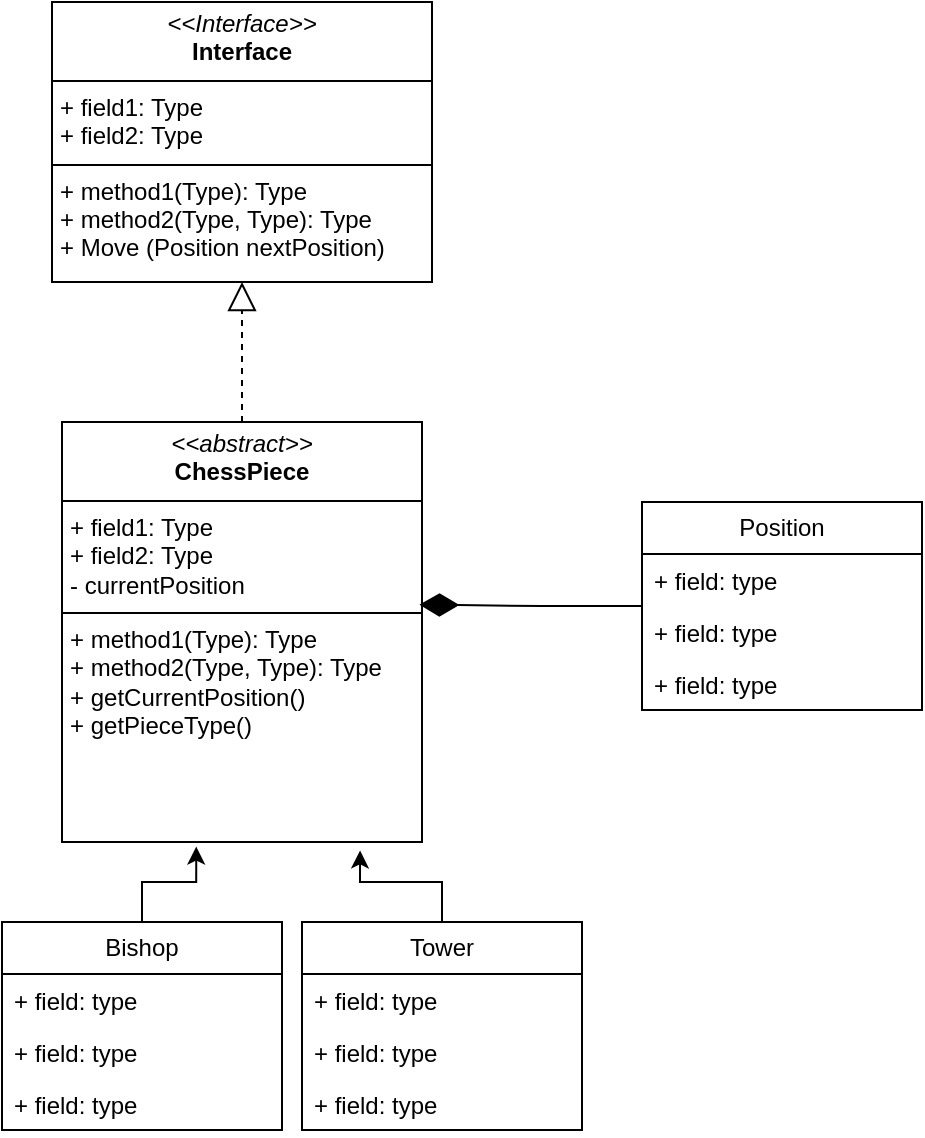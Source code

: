 <mxfile version="24.0.0" type="github">
  <diagram id="C5RBs43oDa-KdzZeNtuy" name="Page-1">
    <mxGraphModel dx="842" dy="508" grid="1" gridSize="10" guides="1" tooltips="1" connect="1" arrows="1" fold="1" page="1" pageScale="1" pageWidth="3300" pageHeight="4681" math="0" shadow="0">
      <root>
        <mxCell id="WIyWlLk6GJQsqaUBKTNV-0" />
        <mxCell id="WIyWlLk6GJQsqaUBKTNV-1" parent="WIyWlLk6GJQsqaUBKTNV-0" />
        <mxCell id="S7ZI5HmFYNH5pPnsAysC-0" value="&lt;p style=&quot;margin:0px;margin-top:4px;text-align:center;&quot;&gt;&lt;i&gt;&amp;lt;&amp;lt;Interface&amp;gt;&amp;gt;&lt;/i&gt;&lt;br&gt;&lt;b&gt;Interface&lt;/b&gt;&lt;/p&gt;&lt;hr size=&quot;1&quot; style=&quot;border-style:solid;&quot;&gt;&lt;p style=&quot;margin:0px;margin-left:4px;&quot;&gt;+ field1: Type&lt;br&gt;+ field2: Type&lt;/p&gt;&lt;hr size=&quot;1&quot; style=&quot;border-style:solid;&quot;&gt;&lt;p style=&quot;margin:0px;margin-left:4px;&quot;&gt;+ method1(Type): Type&lt;br&gt;+ method2(Type, Type): Type&lt;/p&gt;&lt;p style=&quot;margin:0px;margin-left:4px;&quot;&gt;+&amp;nbsp;&lt;span style=&quot;background-color: initial;&quot;&gt;Move (Position nextPosition)&lt;/span&gt;&lt;/p&gt;" style="verticalAlign=top;align=left;overflow=fill;html=1;whiteSpace=wrap;" parent="WIyWlLk6GJQsqaUBKTNV-1" vertex="1">
          <mxGeometry x="85" y="160" width="190" height="140" as="geometry" />
        </mxCell>
        <mxCell id="S7ZI5HmFYNH5pPnsAysC-1" value="&lt;p style=&quot;margin:0px;margin-top:4px;text-align:center;&quot;&gt;&lt;i&gt;&amp;lt;&amp;lt;abstract&amp;gt;&amp;gt;&lt;/i&gt;&lt;br&gt;&lt;b&gt;ChessPiece&lt;/b&gt;&lt;/p&gt;&lt;hr size=&quot;1&quot; style=&quot;border-style:solid;&quot;&gt;&lt;p style=&quot;margin:0px;margin-left:4px;&quot;&gt;+ field1: Type&lt;br&gt;+ field2: Type&lt;/p&gt;&lt;p style=&quot;margin:0px;margin-left:4px;&quot;&gt;- currentPosition&lt;/p&gt;&lt;hr size=&quot;1&quot; style=&quot;border-style:solid;&quot;&gt;&lt;p style=&quot;margin:0px;margin-left:4px;&quot;&gt;+ method1(Type): Type&lt;br&gt;+ method2(Type, Type): Type&lt;/p&gt;&lt;p style=&quot;margin:0px;margin-left:4px;&quot;&gt;+ getCurrentPosition()&lt;/p&gt;&lt;p style=&quot;margin:0px;margin-left:4px;&quot;&gt;+ getPieceType()&lt;/p&gt;" style="verticalAlign=top;align=left;overflow=fill;html=1;whiteSpace=wrap;" parent="WIyWlLk6GJQsqaUBKTNV-1" vertex="1">
          <mxGeometry x="90" y="370" width="180" height="210" as="geometry" />
        </mxCell>
        <mxCell id="S7ZI5HmFYNH5pPnsAysC-3" value="" style="endArrow=block;dashed=1;endFill=0;endSize=12;html=1;rounded=0;entryX=0.5;entryY=1;entryDx=0;entryDy=0;exitX=0.5;exitY=0;exitDx=0;exitDy=0;" parent="WIyWlLk6GJQsqaUBKTNV-1" source="S7ZI5HmFYNH5pPnsAysC-1" target="S7ZI5HmFYNH5pPnsAysC-0" edge="1">
          <mxGeometry width="160" relative="1" as="geometry">
            <mxPoint x="200" y="270" as="sourcePoint" />
            <mxPoint x="360" y="270" as="targetPoint" />
          </mxGeometry>
        </mxCell>
        <mxCell id="S7ZI5HmFYNH5pPnsAysC-4" value="Position" style="swimlane;fontStyle=0;childLayout=stackLayout;horizontal=1;startSize=26;fillColor=none;horizontalStack=0;resizeParent=1;resizeParentMax=0;resizeLast=0;collapsible=1;marginBottom=0;whiteSpace=wrap;html=1;" parent="WIyWlLk6GJQsqaUBKTNV-1" vertex="1">
          <mxGeometry x="380" y="410" width="140" height="104" as="geometry" />
        </mxCell>
        <mxCell id="S7ZI5HmFYNH5pPnsAysC-5" value="+ field: type" style="text;strokeColor=none;fillColor=none;align=left;verticalAlign=top;spacingLeft=4;spacingRight=4;overflow=hidden;rotatable=0;points=[[0,0.5],[1,0.5]];portConstraint=eastwest;whiteSpace=wrap;html=1;" parent="S7ZI5HmFYNH5pPnsAysC-4" vertex="1">
          <mxGeometry y="26" width="140" height="26" as="geometry" />
        </mxCell>
        <mxCell id="S7ZI5HmFYNH5pPnsAysC-6" value="+ field: type" style="text;strokeColor=none;fillColor=none;align=left;verticalAlign=top;spacingLeft=4;spacingRight=4;overflow=hidden;rotatable=0;points=[[0,0.5],[1,0.5]];portConstraint=eastwest;whiteSpace=wrap;html=1;" parent="S7ZI5HmFYNH5pPnsAysC-4" vertex="1">
          <mxGeometry y="52" width="140" height="26" as="geometry" />
        </mxCell>
        <mxCell id="S7ZI5HmFYNH5pPnsAysC-7" value="+ field: type" style="text;strokeColor=none;fillColor=none;align=left;verticalAlign=top;spacingLeft=4;spacingRight=4;overflow=hidden;rotatable=0;points=[[0,0.5],[1,0.5]];portConstraint=eastwest;whiteSpace=wrap;html=1;" parent="S7ZI5HmFYNH5pPnsAysC-4" vertex="1">
          <mxGeometry y="78" width="140" height="26" as="geometry" />
        </mxCell>
        <mxCell id="S7ZI5HmFYNH5pPnsAysC-10" value="Tower" style="swimlane;fontStyle=0;childLayout=stackLayout;horizontal=1;startSize=26;fillColor=none;horizontalStack=0;resizeParent=1;resizeParentMax=0;resizeLast=0;collapsible=1;marginBottom=0;whiteSpace=wrap;html=1;" parent="WIyWlLk6GJQsqaUBKTNV-1" vertex="1">
          <mxGeometry x="210" y="620" width="140" height="104" as="geometry" />
        </mxCell>
        <mxCell id="S7ZI5HmFYNH5pPnsAysC-11" value="+ field: type" style="text;strokeColor=none;fillColor=none;align=left;verticalAlign=top;spacingLeft=4;spacingRight=4;overflow=hidden;rotatable=0;points=[[0,0.5],[1,0.5]];portConstraint=eastwest;whiteSpace=wrap;html=1;" parent="S7ZI5HmFYNH5pPnsAysC-10" vertex="1">
          <mxGeometry y="26" width="140" height="26" as="geometry" />
        </mxCell>
        <mxCell id="S7ZI5HmFYNH5pPnsAysC-12" value="+ field: type" style="text;strokeColor=none;fillColor=none;align=left;verticalAlign=top;spacingLeft=4;spacingRight=4;overflow=hidden;rotatable=0;points=[[0,0.5],[1,0.5]];portConstraint=eastwest;whiteSpace=wrap;html=1;" parent="S7ZI5HmFYNH5pPnsAysC-10" vertex="1">
          <mxGeometry y="52" width="140" height="26" as="geometry" />
        </mxCell>
        <mxCell id="S7ZI5HmFYNH5pPnsAysC-13" value="+ field: type" style="text;strokeColor=none;fillColor=none;align=left;verticalAlign=top;spacingLeft=4;spacingRight=4;overflow=hidden;rotatable=0;points=[[0,0.5],[1,0.5]];portConstraint=eastwest;whiteSpace=wrap;html=1;" parent="S7ZI5HmFYNH5pPnsAysC-10" vertex="1">
          <mxGeometry y="78" width="140" height="26" as="geometry" />
        </mxCell>
        <mxCell id="S7ZI5HmFYNH5pPnsAysC-14" value="Bishop" style="swimlane;fontStyle=0;childLayout=stackLayout;horizontal=1;startSize=26;fillColor=none;horizontalStack=0;resizeParent=1;resizeParentMax=0;resizeLast=0;collapsible=1;marginBottom=0;whiteSpace=wrap;html=1;" parent="WIyWlLk6GJQsqaUBKTNV-1" vertex="1">
          <mxGeometry x="60" y="620" width="140" height="104" as="geometry" />
        </mxCell>
        <mxCell id="S7ZI5HmFYNH5pPnsAysC-15" value="+ field: type" style="text;strokeColor=none;fillColor=none;align=left;verticalAlign=top;spacingLeft=4;spacingRight=4;overflow=hidden;rotatable=0;points=[[0,0.5],[1,0.5]];portConstraint=eastwest;whiteSpace=wrap;html=1;" parent="S7ZI5HmFYNH5pPnsAysC-14" vertex="1">
          <mxGeometry y="26" width="140" height="26" as="geometry" />
        </mxCell>
        <mxCell id="S7ZI5HmFYNH5pPnsAysC-16" value="+ field: type" style="text;strokeColor=none;fillColor=none;align=left;verticalAlign=top;spacingLeft=4;spacingRight=4;overflow=hidden;rotatable=0;points=[[0,0.5],[1,0.5]];portConstraint=eastwest;whiteSpace=wrap;html=1;" parent="S7ZI5HmFYNH5pPnsAysC-14" vertex="1">
          <mxGeometry y="52" width="140" height="26" as="geometry" />
        </mxCell>
        <mxCell id="S7ZI5HmFYNH5pPnsAysC-17" value="+ field: type" style="text;strokeColor=none;fillColor=none;align=left;verticalAlign=top;spacingLeft=4;spacingRight=4;overflow=hidden;rotatable=0;points=[[0,0.5],[1,0.5]];portConstraint=eastwest;whiteSpace=wrap;html=1;" parent="S7ZI5HmFYNH5pPnsAysC-14" vertex="1">
          <mxGeometry y="78" width="140" height="26" as="geometry" />
        </mxCell>
        <mxCell id="S7ZI5HmFYNH5pPnsAysC-18" style="edgeStyle=orthogonalEdgeStyle;rounded=0;orthogonalLoop=1;jettySize=auto;html=1;entryX=0.373;entryY=1.011;entryDx=0;entryDy=0;entryPerimeter=0;" parent="WIyWlLk6GJQsqaUBKTNV-1" source="S7ZI5HmFYNH5pPnsAysC-14" target="S7ZI5HmFYNH5pPnsAysC-1" edge="1">
          <mxGeometry relative="1" as="geometry" />
        </mxCell>
        <mxCell id="S7ZI5HmFYNH5pPnsAysC-19" style="edgeStyle=orthogonalEdgeStyle;rounded=0;orthogonalLoop=1;jettySize=auto;html=1;entryX=0.828;entryY=1.02;entryDx=0;entryDy=0;entryPerimeter=0;" parent="WIyWlLk6GJQsqaUBKTNV-1" source="S7ZI5HmFYNH5pPnsAysC-10" target="S7ZI5HmFYNH5pPnsAysC-1" edge="1">
          <mxGeometry relative="1" as="geometry" />
        </mxCell>
        <mxCell id="S7ZI5HmFYNH5pPnsAysC-22" style="edgeStyle=orthogonalEdgeStyle;rounded=0;orthogonalLoop=1;jettySize=auto;html=1;entryX=0.993;entryY=0.435;entryDx=0;entryDy=0;entryPerimeter=0;endArrow=diamondThin;endFill=1;endSize=17;" parent="WIyWlLk6GJQsqaUBKTNV-1" source="S7ZI5HmFYNH5pPnsAysC-4" target="S7ZI5HmFYNH5pPnsAysC-1" edge="1">
          <mxGeometry relative="1" as="geometry" />
        </mxCell>
      </root>
    </mxGraphModel>
  </diagram>
</mxfile>
